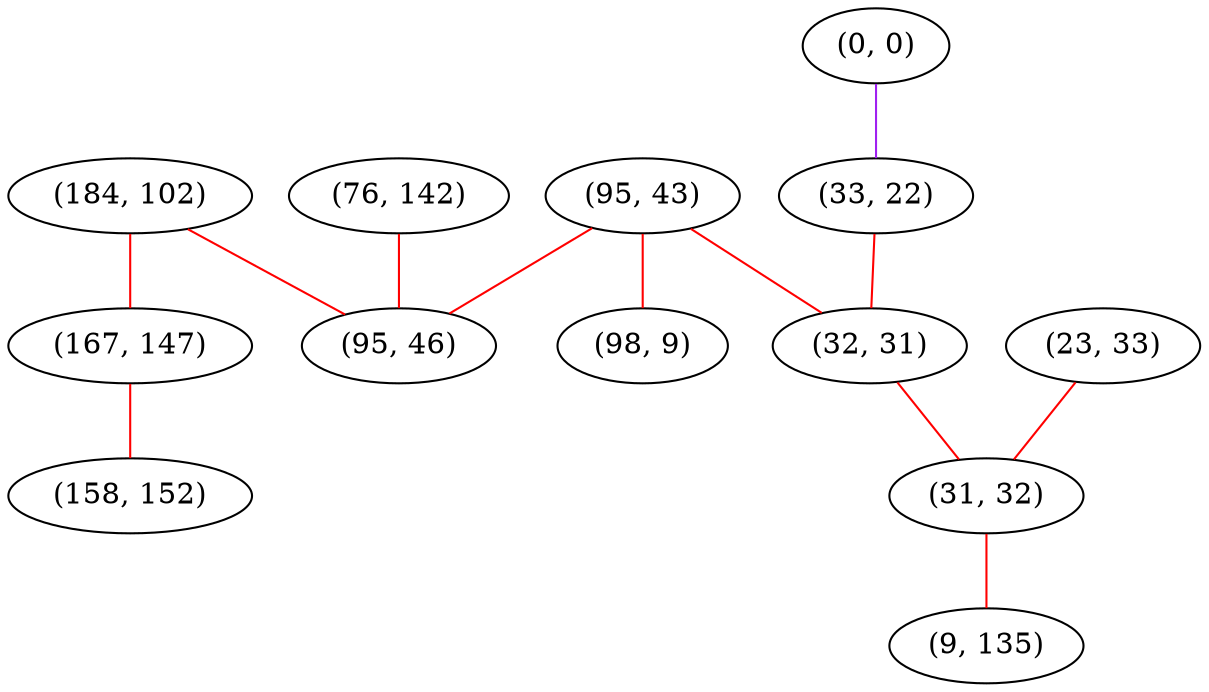 graph "" {
"(95, 43)";
"(0, 0)";
"(33, 22)";
"(76, 142)";
"(98, 9)";
"(184, 102)";
"(95, 46)";
"(167, 147)";
"(32, 31)";
"(23, 33)";
"(31, 32)";
"(158, 152)";
"(9, 135)";
"(95, 43)" -- "(95, 46)"  [color=red, key=0, weight=1];
"(95, 43)" -- "(98, 9)"  [color=red, key=0, weight=1];
"(95, 43)" -- "(32, 31)"  [color=red, key=0, weight=1];
"(0, 0)" -- "(33, 22)"  [color=purple, key=0, weight=4];
"(33, 22)" -- "(32, 31)"  [color=red, key=0, weight=1];
"(76, 142)" -- "(95, 46)"  [color=red, key=0, weight=1];
"(184, 102)" -- "(167, 147)"  [color=red, key=0, weight=1];
"(184, 102)" -- "(95, 46)"  [color=red, key=0, weight=1];
"(167, 147)" -- "(158, 152)"  [color=red, key=0, weight=1];
"(32, 31)" -- "(31, 32)"  [color=red, key=0, weight=1];
"(23, 33)" -- "(31, 32)"  [color=red, key=0, weight=1];
"(31, 32)" -- "(9, 135)"  [color=red, key=0, weight=1];
}
